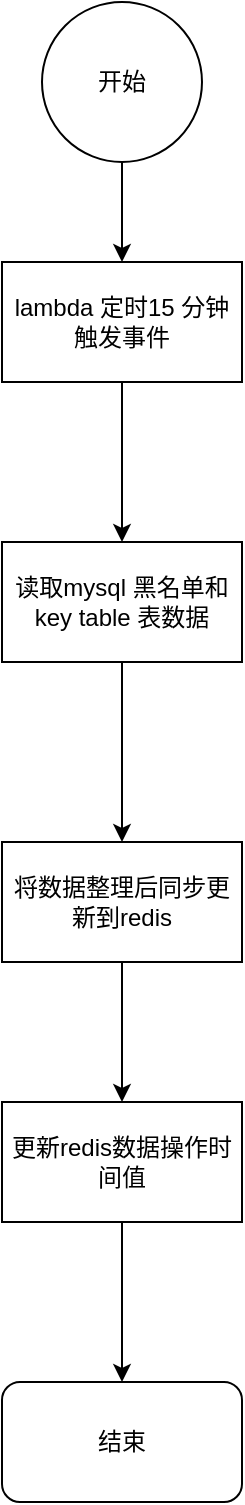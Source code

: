 <mxfile version="13.10.0" type="github">
  <diagram id="SNDxYb_rHsv5n3qd7yI8" name="Page-1">
    <mxGraphModel dx="2062" dy="1101" grid="1" gridSize="10" guides="1" tooltips="1" connect="1" arrows="1" fold="1" page="1" pageScale="1" pageWidth="827" pageHeight="1169" math="0" shadow="0">
      <root>
        <mxCell id="0" />
        <mxCell id="1" parent="0" />
        <mxCell id="oRgY2UtIKx9oSUxHWmok-10" value="" style="edgeStyle=orthogonalEdgeStyle;rounded=0;orthogonalLoop=1;jettySize=auto;html=1;" parent="1" source="oRgY2UtIKx9oSUxHWmok-3" target="oRgY2UtIKx9oSUxHWmok-9" edge="1">
          <mxGeometry relative="1" as="geometry" />
        </mxCell>
        <mxCell id="oRgY2UtIKx9oSUxHWmok-3" value="开始" style="ellipse;whiteSpace=wrap;html=1;aspect=fixed;" parent="1" vertex="1">
          <mxGeometry x="374" y="180" width="80" height="80" as="geometry" />
        </mxCell>
        <mxCell id="oRgY2UtIKx9oSUxHWmok-8" value="" style="edgeStyle=orthogonalEdgeStyle;rounded=0;orthogonalLoop=1;jettySize=auto;html=1;" parent="1" source="oRgY2UtIKx9oSUxHWmok-4" target="oRgY2UtIKx9oSUxHWmok-7" edge="1">
          <mxGeometry relative="1" as="geometry" />
        </mxCell>
        <mxCell id="oRgY2UtIKx9oSUxHWmok-4" value="读取mysql 黑名单和key table 表数据" style="rounded=0;whiteSpace=wrap;html=1;" parent="1" vertex="1">
          <mxGeometry x="354" y="450" width="120" height="60" as="geometry" />
        </mxCell>
        <mxCell id="94QU5vzORqpDubVl6tzZ-3" value="" style="edgeStyle=orthogonalEdgeStyle;rounded=0;orthogonalLoop=1;jettySize=auto;html=1;" edge="1" parent="1" source="oRgY2UtIKx9oSUxHWmok-7" target="94QU5vzORqpDubVl6tzZ-1">
          <mxGeometry relative="1" as="geometry" />
        </mxCell>
        <mxCell id="oRgY2UtIKx9oSUxHWmok-7" value="将数据整理后同步更新到redis" style="rounded=0;whiteSpace=wrap;html=1;" parent="1" vertex="1">
          <mxGeometry x="354" y="600" width="120" height="60" as="geometry" />
        </mxCell>
        <mxCell id="oRgY2UtIKx9oSUxHWmok-11" value="" style="edgeStyle=orthogonalEdgeStyle;rounded=0;orthogonalLoop=1;jettySize=auto;html=1;" parent="1" source="oRgY2UtIKx9oSUxHWmok-9" target="oRgY2UtIKx9oSUxHWmok-4" edge="1">
          <mxGeometry relative="1" as="geometry" />
        </mxCell>
        <mxCell id="oRgY2UtIKx9oSUxHWmok-9" value="lambda 定时15 分钟触发事件" style="rounded=0;whiteSpace=wrap;html=1;" parent="1" vertex="1">
          <mxGeometry x="354" y="310" width="120" height="60" as="geometry" />
        </mxCell>
        <mxCell id="oRgY2UtIKx9oSUxHWmok-12" value="结束" style="rounded=1;whiteSpace=wrap;html=1;" parent="1" vertex="1">
          <mxGeometry x="354" y="870" width="120" height="60" as="geometry" />
        </mxCell>
        <mxCell id="94QU5vzORqpDubVl6tzZ-4" value="" style="edgeStyle=orthogonalEdgeStyle;rounded=0;orthogonalLoop=1;jettySize=auto;html=1;" edge="1" parent="1" source="94QU5vzORqpDubVl6tzZ-1" target="oRgY2UtIKx9oSUxHWmok-12">
          <mxGeometry relative="1" as="geometry" />
        </mxCell>
        <mxCell id="94QU5vzORqpDubVl6tzZ-1" value="更新redis数据操作时间值" style="rounded=0;whiteSpace=wrap;html=1;" vertex="1" parent="1">
          <mxGeometry x="354" y="730" width="120" height="60" as="geometry" />
        </mxCell>
      </root>
    </mxGraphModel>
  </diagram>
</mxfile>
